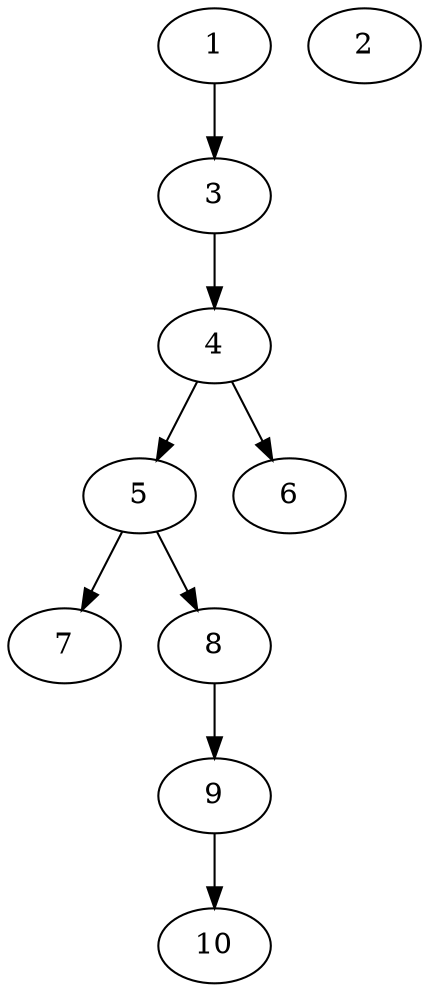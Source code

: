 // DAG (tier=1-easy, mode=compute, n=10, ccr=0.274, fat=0.363, density=0.240, regular=0.616, jump=0.085, mindata=262144, maxdata=2097152)
// DAG automatically generated by daggen at Sun Aug 24 16:33:32 2025
// /home/ermia/Project/Environments/daggen/bin/daggen --dot --ccr 0.274 --fat 0.363 --regular 0.616 --density 0.240 --jump 0.085 --mindata 262144 --maxdata 2097152 -n 10 
digraph G {
  1 [size="8577056131489202176", alpha="0.02", expect_size="4288528065744601088"]
  1 -> 3 [size ="33520885956608"]
  2 [size="3602178841616842752", alpha="0.04", expect_size="1801089420808421376"]
  3 [size="393531507844940", alpha="0.08", expect_size="196765753922470"]
  3 -> 4 [size ="8371839172608"]
  4 [size="5488936216329567", alpha="0.00", expect_size="2744468108164783"]
  4 -> 5 [size ="7554788753408"]
  4 -> 6 [size ="7554788753408"]
  5 [size="31268871239277600", alpha="0.03", expect_size="15634435619638800"]
  5 -> 7 [size ="15629864140800"]
  5 -> 8 [size ="15629864140800"]
  6 [size="1660830116807547", alpha="0.12", expect_size="830415058403773"]
  7 [size="1060908393000075264", alpha="0.01", expect_size="530454196500037632"]
  8 [size="14376902790860726", alpha="0.08", expect_size="7188451395430363"]
  8 -> 9 [size ="9230832631808"]
  9 [size="6140774304318815", alpha="0.19", expect_size="3070387152159407"]
  9 -> 10 [size ="4005400936448"]
  10 [size="3513475663975634", alpha="0.16", expect_size="1756737831987817"]
}